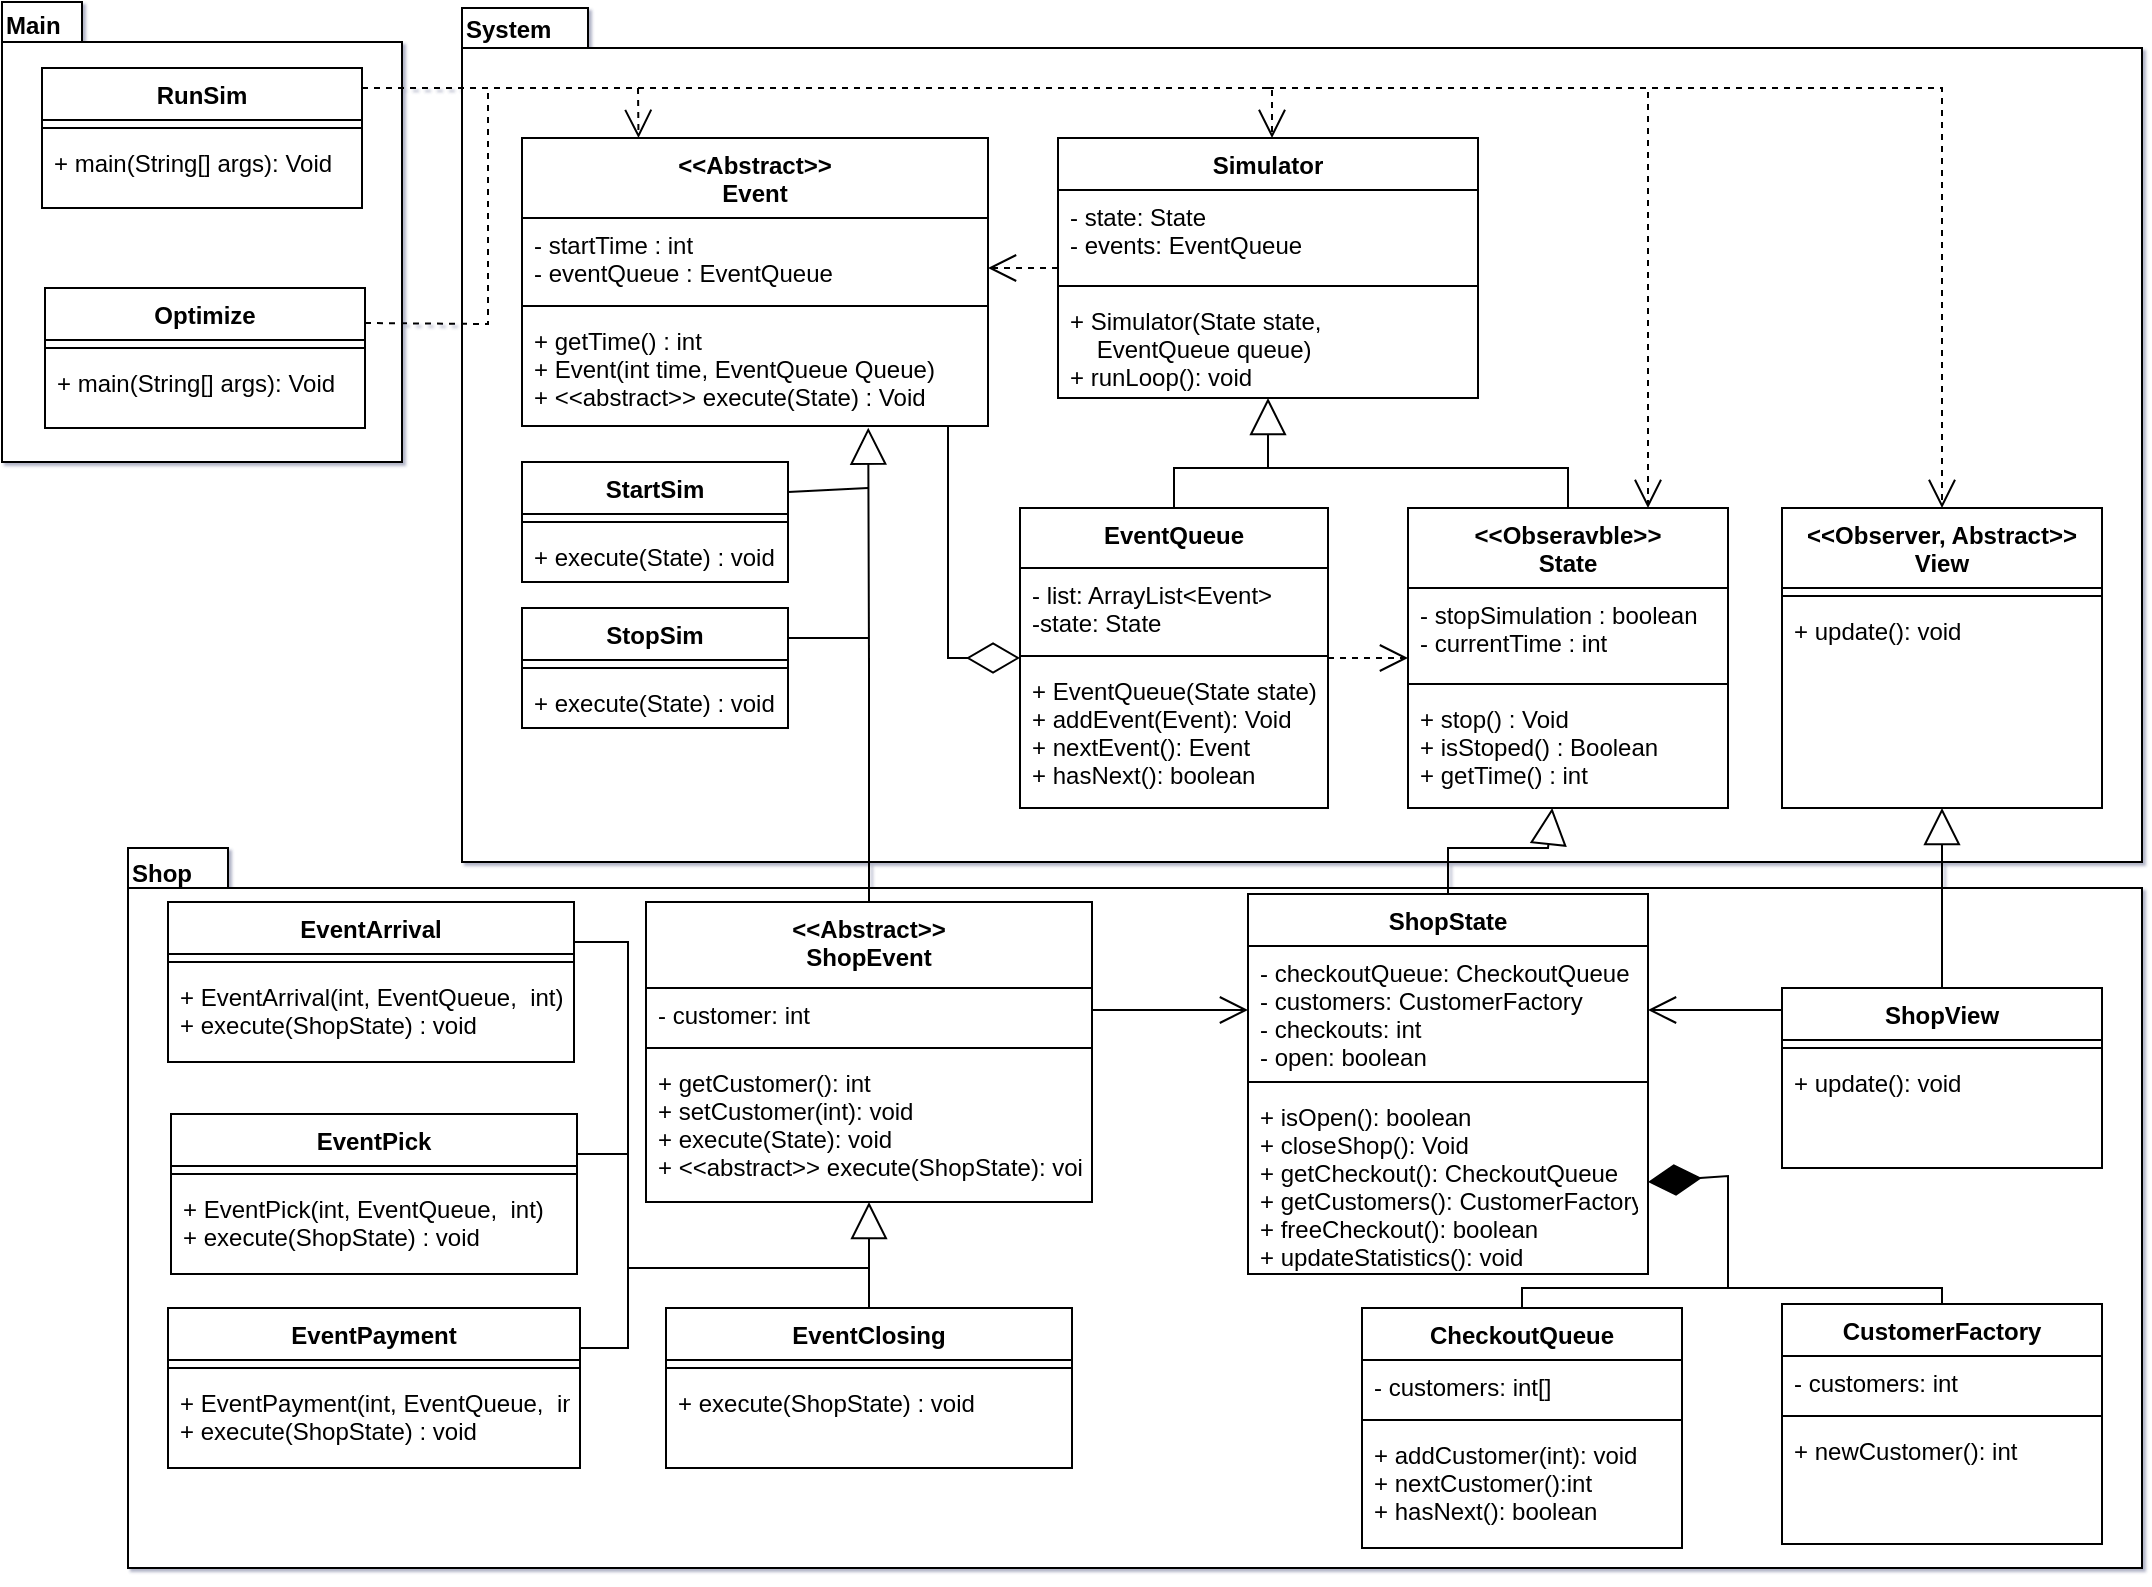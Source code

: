 <mxfile version="20.8.23" type="device"><diagram id="C5RBs43oDa-KdzZeNtuy" name="Page-1"><mxGraphModel dx="924" dy="494" grid="1" gridSize="10" guides="1" tooltips="1" connect="1" arrows="1" fold="1" page="1" pageScale="1" pageWidth="1169" pageHeight="827" math="0" shadow="1"><root><mxCell id="WIyWlLk6GJQsqaUBKTNV-0"/><mxCell id="WIyWlLk6GJQsqaUBKTNV-1" parent="WIyWlLk6GJQsqaUBKTNV-0"/><mxCell id="YLRPy9Vwm_R-fYZFnZfL-16" value="&lt;div align=&quot;left&quot;&gt;Main&lt;/div&gt;&lt;div align=&quot;left&quot;&gt;&lt;br&gt;&lt;/div&gt;&lt;div align=&quot;left&quot;&gt;&lt;br&gt;&lt;/div&gt;&lt;div align=&quot;left&quot;&gt;&lt;br&gt;&lt;/div&gt;&lt;div align=&quot;left&quot;&gt;&lt;br&gt;&lt;/div&gt;&lt;div align=&quot;left&quot;&gt;&lt;br&gt;&lt;/div&gt;&lt;div align=&quot;left&quot;&gt;&lt;br&gt;&lt;/div&gt;&lt;div&gt;&lt;br&gt;&lt;/div&gt;&lt;div&gt;&lt;br&gt;&lt;/div&gt;&lt;div&gt;&lt;br&gt;&lt;/div&gt;&lt;div&gt;&lt;br&gt;&lt;/div&gt;&lt;div&gt;&lt;br&gt;&lt;/div&gt;&lt;div&gt;&lt;br&gt;&lt;/div&gt;&lt;div&gt;&lt;br&gt;&lt;/div&gt;&lt;div&gt;&lt;br&gt;&lt;/div&gt;&lt;div&gt;&lt;br&gt;&lt;/div&gt;" style="shape=folder;fontStyle=1;spacingTop=10;tabWidth=40;tabHeight=20;tabPosition=left;html=1;align=left;" parent="WIyWlLk6GJQsqaUBKTNV-1" vertex="1"><mxGeometry x="57" y="17" width="200" height="230" as="geometry"/></mxCell><mxCell id="YLRPy9Vwm_R-fYZFnZfL-15" value="&lt;div align=&quot;left&quot;&gt;Shop&lt;br&gt;&lt;/div&gt;&lt;div align=&quot;left&quot;&gt;&lt;br&gt;&lt;/div&gt;&lt;div align=&quot;left&quot;&gt;&lt;br&gt;&lt;/div&gt;&lt;div align=&quot;left&quot;&gt;&lt;br&gt;&lt;/div&gt;&lt;div align=&quot;left&quot;&gt;&lt;br&gt;&lt;/div&gt;&lt;div align=&quot;left&quot;&gt;&lt;br&gt;&lt;/div&gt;&lt;div align=&quot;left&quot;&gt;&lt;br&gt;&lt;/div&gt;&lt;div align=&quot;left&quot;&gt;&lt;br&gt;&lt;/div&gt;&lt;div align=&quot;left&quot;&gt;&lt;br&gt;&lt;/div&gt;&lt;div align=&quot;left&quot;&gt;&lt;br&gt;&lt;/div&gt;&lt;div align=&quot;left&quot;&gt;&lt;br&gt;&lt;/div&gt;&lt;div align=&quot;left&quot;&gt;&lt;br&gt;&lt;/div&gt;&lt;div align=&quot;left&quot;&gt;&lt;br&gt;&lt;/div&gt;&lt;div align=&quot;left&quot;&gt;&lt;br&gt;&lt;/div&gt;&lt;div align=&quot;left&quot;&gt;&lt;br&gt;&lt;/div&gt;&lt;div align=&quot;left&quot;&gt;&lt;br&gt;&lt;/div&gt;&lt;div align=&quot;left&quot;&gt;&lt;br&gt;&lt;/div&gt;&lt;div align=&quot;left&quot;&gt;&lt;br&gt;&lt;/div&gt;&lt;div align=&quot;left&quot;&gt;&lt;br&gt;&lt;/div&gt;&lt;div align=&quot;left&quot;&gt;&lt;br&gt;&lt;/div&gt;&lt;div align=&quot;left&quot;&gt;&lt;br&gt;&lt;/div&gt;&lt;div align=&quot;left&quot;&gt;&lt;br&gt;&lt;/div&gt;&lt;div align=&quot;left&quot;&gt;&lt;br&gt;&lt;/div&gt;&lt;div align=&quot;left&quot;&gt;&lt;br&gt;&lt;/div&gt;&lt;div align=&quot;left&quot;&gt;&lt;br&gt;&lt;/div&gt;" style="shape=folder;fontStyle=1;spacingTop=10;tabWidth=50;tabHeight=20;tabPosition=left;html=1;align=left;" parent="WIyWlLk6GJQsqaUBKTNV-1" vertex="1"><mxGeometry x="120" y="440" width="1007" height="360" as="geometry"/></mxCell><mxCell id="Uis7Gt27PWJQKcqrfa5W-74" value="&lt;div align=&quot;left&quot;&gt;System&lt;/div&gt;&lt;div align=&quot;left&quot;&gt;&lt;br&gt;&lt;/div&gt;&lt;div align=&quot;left&quot;&gt;&lt;br&gt;&lt;/div&gt;&lt;div align=&quot;left&quot;&gt;&lt;br&gt;&lt;/div&gt;&lt;div align=&quot;left&quot;&gt;&lt;br&gt;&lt;/div&gt;&lt;div align=&quot;left&quot;&gt;&lt;br&gt;&lt;/div&gt;&lt;div align=&quot;left&quot;&gt;&lt;br&gt;&lt;/div&gt;&lt;div align=&quot;left&quot;&gt;&lt;br&gt;&lt;/div&gt;&lt;div align=&quot;left&quot;&gt;&lt;br&gt;&lt;/div&gt;&lt;div align=&quot;left&quot;&gt;&lt;br&gt;&lt;/div&gt;&lt;div align=&quot;left&quot;&gt;&lt;br&gt;&lt;/div&gt;&lt;div align=&quot;left&quot;&gt;&lt;br&gt;&lt;/div&gt;&lt;div align=&quot;left&quot;&gt;&lt;br&gt;&lt;/div&gt;&lt;div align=&quot;left&quot;&gt;&lt;br&gt;&lt;/div&gt;&lt;div align=&quot;left&quot;&gt;&lt;br&gt;&lt;/div&gt;&lt;div align=&quot;left&quot;&gt;&lt;br&gt;&lt;/div&gt;&lt;div align=&quot;left&quot;&gt;&lt;br&gt;&lt;/div&gt;&lt;div align=&quot;left&quot;&gt;&lt;br&gt;&lt;/div&gt;&lt;div align=&quot;left&quot;&gt;&lt;br&gt;&lt;/div&gt;&lt;div align=&quot;left&quot;&gt;&lt;br&gt;&lt;/div&gt;&lt;div align=&quot;left&quot;&gt;&lt;br&gt;&lt;/div&gt;&lt;div align=&quot;left&quot;&gt;&lt;br&gt;&lt;/div&gt;&lt;div align=&quot;left&quot;&gt;&lt;br&gt;&lt;/div&gt;&lt;div align=&quot;left&quot;&gt;&lt;br&gt;&lt;/div&gt;&lt;div align=&quot;left&quot;&gt;&lt;br&gt;&lt;/div&gt;&lt;div align=&quot;left&quot;&gt;&lt;br&gt;&lt;/div&gt;&lt;div align=&quot;left&quot;&gt;&lt;br&gt;&lt;/div&gt;&lt;div align=&quot;left&quot;&gt;&lt;br&gt;&lt;/div&gt;&lt;div align=&quot;left&quot;&gt;&lt;br&gt;&lt;/div&gt;&lt;div align=&quot;left&quot;&gt;&lt;br&gt;&lt;/div&gt;" style="shape=folder;fontStyle=1;spacingTop=10;tabWidth=63;tabHeight=20;tabPosition=left;html=1;align=left;" parent="WIyWlLk6GJQsqaUBKTNV-1" vertex="1"><mxGeometry x="287" y="20" width="840" height="427" as="geometry"/></mxCell><mxCell id="Uis7Gt27PWJQKcqrfa5W-1" value="Simulator" style="swimlane;fontStyle=1;align=center;verticalAlign=top;childLayout=stackLayout;horizontal=1;startSize=26;horizontalStack=0;resizeParent=1;resizeParentMax=0;resizeLast=0;collapsible=1;marginBottom=0;" parent="WIyWlLk6GJQsqaUBKTNV-1" vertex="1"><mxGeometry x="585" y="85" width="210" height="130" as="geometry"/></mxCell><mxCell id="Uis7Gt27PWJQKcqrfa5W-2" value="- state: State&#xA;- events: EventQueue" style="text;strokeColor=none;fillColor=none;align=left;verticalAlign=top;spacingLeft=4;spacingRight=4;overflow=hidden;rotatable=0;points=[[0,0.5],[1,0.5]];portConstraint=eastwest;" parent="Uis7Gt27PWJQKcqrfa5W-1" vertex="1"><mxGeometry y="26" width="210" height="44" as="geometry"/></mxCell><mxCell id="Uis7Gt27PWJQKcqrfa5W-3" value="" style="line;strokeWidth=1;fillColor=none;align=left;verticalAlign=middle;spacingTop=-1;spacingLeft=3;spacingRight=3;rotatable=0;labelPosition=right;points=[];portConstraint=eastwest;strokeColor=inherit;" parent="Uis7Gt27PWJQKcqrfa5W-1" vertex="1"><mxGeometry y="70" width="210" height="8" as="geometry"/></mxCell><mxCell id="Uis7Gt27PWJQKcqrfa5W-4" value="+ Simulator(State state, &#xA;    EventQueue queue)&#xA;+ runLoop(): void" style="text;strokeColor=none;fillColor=none;align=left;verticalAlign=top;spacingLeft=4;spacingRight=4;overflow=hidden;rotatable=0;points=[[0,0.5],[1,0.5]];portConstraint=eastwest;" parent="Uis7Gt27PWJQKcqrfa5W-1" vertex="1"><mxGeometry y="78" width="210" height="52" as="geometry"/></mxCell><mxCell id="Uis7Gt27PWJQKcqrfa5W-5" value="EventQueue" style="swimlane;fontStyle=1;align=center;verticalAlign=top;childLayout=stackLayout;horizontal=1;startSize=30;horizontalStack=0;resizeParent=1;resizeParentMax=0;resizeLast=0;collapsible=1;marginBottom=0;" parent="WIyWlLk6GJQsqaUBKTNV-1" vertex="1"><mxGeometry x="566" y="270" width="154" height="150" as="geometry"/></mxCell><mxCell id="Uis7Gt27PWJQKcqrfa5W-6" value="- list: ArrayList&lt;Event&gt;&#xA;-state: State" style="text;strokeColor=none;fillColor=none;align=left;verticalAlign=top;spacingLeft=4;spacingRight=4;overflow=hidden;rotatable=0;points=[[0,0.5],[1,0.5]];portConstraint=eastwest;" parent="Uis7Gt27PWJQKcqrfa5W-5" vertex="1"><mxGeometry y="30" width="154" height="40" as="geometry"/></mxCell><mxCell id="Uis7Gt27PWJQKcqrfa5W-7" value="" style="line;strokeWidth=1;fillColor=none;align=left;verticalAlign=middle;spacingTop=-1;spacingLeft=3;spacingRight=3;rotatable=0;labelPosition=right;points=[];portConstraint=eastwest;strokeColor=inherit;" parent="Uis7Gt27PWJQKcqrfa5W-5" vertex="1"><mxGeometry y="70" width="154" height="8" as="geometry"/></mxCell><mxCell id="Uis7Gt27PWJQKcqrfa5W-8" value="+ EventQueue(State state)&#xA;+ addEvent(Event): Void&#xA;+ nextEvent(): Event&#xA;+ hasNext(): boolean" style="text;strokeColor=none;fillColor=none;align=left;verticalAlign=top;spacingLeft=4;spacingRight=4;overflow=hidden;rotatable=0;points=[[0,0.5],[1,0.5]];portConstraint=eastwest;" parent="Uis7Gt27PWJQKcqrfa5W-5" vertex="1"><mxGeometry y="78" width="154" height="72" as="geometry"/></mxCell><mxCell id="Uis7Gt27PWJQKcqrfa5W-9" value="&lt;&lt;Abstract&gt;&gt;&#xA;Event" style="swimlane;fontStyle=1;align=center;verticalAlign=top;childLayout=stackLayout;horizontal=1;startSize=40;horizontalStack=0;resizeParent=1;resizeParentMax=0;resizeLast=0;collapsible=1;marginBottom=0;" parent="WIyWlLk6GJQsqaUBKTNV-1" vertex="1"><mxGeometry x="317" y="85" width="233" height="144" as="geometry"/></mxCell><mxCell id="Uis7Gt27PWJQKcqrfa5W-10" value="- startTime : int&#xA;- eventQueue : EventQueue" style="text;strokeColor=none;fillColor=none;align=left;verticalAlign=top;spacingLeft=4;spacingRight=4;overflow=hidden;rotatable=0;points=[[0,0.5],[1,0.5]];portConstraint=eastwest;" parent="Uis7Gt27PWJQKcqrfa5W-9" vertex="1"><mxGeometry y="40" width="233" height="40" as="geometry"/></mxCell><mxCell id="Uis7Gt27PWJQKcqrfa5W-11" value="" style="line;strokeWidth=1;fillColor=none;align=left;verticalAlign=middle;spacingTop=-1;spacingLeft=3;spacingRight=3;rotatable=0;labelPosition=right;points=[];portConstraint=eastwest;strokeColor=inherit;" parent="Uis7Gt27PWJQKcqrfa5W-9" vertex="1"><mxGeometry y="80" width="233" height="8" as="geometry"/></mxCell><mxCell id="Uis7Gt27PWJQKcqrfa5W-12" value="+ getTime() : int&#xA;+ Event(int time, EventQueue Queue)&#xA;+ &lt;&lt;abstract&gt;&gt; execute(State) : Void" style="text;strokeColor=none;fillColor=none;align=left;verticalAlign=top;spacingLeft=4;spacingRight=4;overflow=hidden;rotatable=0;points=[[0,0.5],[1,0.5]];portConstraint=eastwest;" parent="Uis7Gt27PWJQKcqrfa5W-9" vertex="1"><mxGeometry y="88" width="233" height="56" as="geometry"/></mxCell><mxCell id="Uis7Gt27PWJQKcqrfa5W-16" value="" style="endArrow=diamondThin;endFill=0;endSize=24;html=1;rounded=0;edgeStyle=orthogonalEdgeStyle;" parent="WIyWlLk6GJQsqaUBKTNV-1" source="Uis7Gt27PWJQKcqrfa5W-9" target="Uis7Gt27PWJQKcqrfa5W-5" edge="1"><mxGeometry width="160" relative="1" as="geometry"><mxPoint x="557" y="115" as="sourcePoint"/><mxPoint x="497" y="237" as="targetPoint"/><Array as="points"><mxPoint x="530" y="345"/></Array></mxGeometry></mxCell><mxCell id="Uis7Gt27PWJQKcqrfa5W-55" value="&lt;&lt;Obseravble&gt;&gt;&#xA;State" style="swimlane;fontStyle=1;align=center;verticalAlign=top;childLayout=stackLayout;horizontal=1;startSize=40;horizontalStack=0;resizeParent=1;resizeParentMax=0;resizeLast=0;collapsible=1;marginBottom=0;" parent="WIyWlLk6GJQsqaUBKTNV-1" vertex="1"><mxGeometry x="760" y="270" width="160" height="150" as="geometry"><mxRectangle x="550" y="200" width="130" height="40" as="alternateBounds"/></mxGeometry></mxCell><mxCell id="Uis7Gt27PWJQKcqrfa5W-56" value="- stopSimulation : boolean&#xA;- currentTime : int" style="text;strokeColor=none;fillColor=none;align=left;verticalAlign=top;spacingLeft=4;spacingRight=4;overflow=hidden;rotatable=0;points=[[0,0.5],[1,0.5]];portConstraint=eastwest;" parent="Uis7Gt27PWJQKcqrfa5W-55" vertex="1"><mxGeometry y="40" width="160" height="44" as="geometry"/></mxCell><mxCell id="Uis7Gt27PWJQKcqrfa5W-57" value="" style="line;strokeWidth=1;fillColor=none;align=left;verticalAlign=middle;spacingTop=-1;spacingLeft=3;spacingRight=3;rotatable=0;labelPosition=right;points=[];portConstraint=eastwest;strokeColor=inherit;" parent="Uis7Gt27PWJQKcqrfa5W-55" vertex="1"><mxGeometry y="84" width="160" height="8" as="geometry"/></mxCell><mxCell id="Uis7Gt27PWJQKcqrfa5W-58" value="+ stop() : Void&#xA;+ isStoped() : Boolean&#xA;+ getTime() : int" style="text;strokeColor=none;fillColor=none;align=left;verticalAlign=top;spacingLeft=4;spacingRight=4;overflow=hidden;rotatable=0;points=[[0,0.5],[1,0.5]];portConstraint=eastwest;" parent="Uis7Gt27PWJQKcqrfa5W-55" vertex="1"><mxGeometry y="92" width="160" height="58" as="geometry"/></mxCell><mxCell id="Uis7Gt27PWJQKcqrfa5W-67" value="&lt;&lt;Observer, Abstract&gt;&gt;&#xA;View" style="swimlane;fontStyle=1;align=center;verticalAlign=top;childLayout=stackLayout;horizontal=1;startSize=40;horizontalStack=0;resizeParent=1;resizeParentMax=0;resizeLast=0;collapsible=1;marginBottom=0;" parent="WIyWlLk6GJQsqaUBKTNV-1" vertex="1"><mxGeometry x="947" y="270" width="160" height="150" as="geometry"/></mxCell><mxCell id="Uis7Gt27PWJQKcqrfa5W-69" value="" style="line;strokeWidth=1;fillColor=none;align=left;verticalAlign=middle;spacingTop=-1;spacingLeft=3;spacingRight=3;rotatable=0;labelPosition=right;points=[];portConstraint=eastwest;strokeColor=inherit;" parent="Uis7Gt27PWJQKcqrfa5W-67" vertex="1"><mxGeometry y="40" width="160" height="8" as="geometry"/></mxCell><mxCell id="Uis7Gt27PWJQKcqrfa5W-70" value="+ update(): void" style="text;strokeColor=none;fillColor=none;align=left;verticalAlign=top;spacingLeft=4;spacingRight=4;overflow=hidden;rotatable=0;points=[[0,0.5],[1,0.5]];portConstraint=eastwest;" parent="Uis7Gt27PWJQKcqrfa5W-67" vertex="1"><mxGeometry y="48" width="160" height="102" as="geometry"/></mxCell><mxCell id="Uis7Gt27PWJQKcqrfa5W-80" value="ShopState" style="swimlane;fontStyle=1;align=center;verticalAlign=top;childLayout=stackLayout;horizontal=1;startSize=26;horizontalStack=0;resizeParent=1;resizeParentMax=0;resizeLast=0;collapsible=1;marginBottom=0;" parent="WIyWlLk6GJQsqaUBKTNV-1" vertex="1"><mxGeometry x="680" y="463" width="200" height="190" as="geometry"/></mxCell><mxCell id="Uis7Gt27PWJQKcqrfa5W-81" value="- checkoutQueue: CheckoutQueue&#xA;- customers: CustomerFactory&#xA;- checkouts: int&#xA;- open: boolean" style="text;strokeColor=none;fillColor=none;align=left;verticalAlign=top;spacingLeft=4;spacingRight=4;overflow=hidden;rotatable=0;points=[[0,0.5],[1,0.5]];portConstraint=eastwest;" parent="Uis7Gt27PWJQKcqrfa5W-80" vertex="1"><mxGeometry y="26" width="200" height="64" as="geometry"/></mxCell><mxCell id="Uis7Gt27PWJQKcqrfa5W-82" value="" style="line;strokeWidth=1;fillColor=none;align=left;verticalAlign=middle;spacingTop=-1;spacingLeft=3;spacingRight=3;rotatable=0;labelPosition=right;points=[];portConstraint=eastwest;strokeColor=inherit;" parent="Uis7Gt27PWJQKcqrfa5W-80" vertex="1"><mxGeometry y="90" width="200" height="8" as="geometry"/></mxCell><mxCell id="Uis7Gt27PWJQKcqrfa5W-83" value="+ isOpen(): boolean&#xA;+ closeShop(): Void&#xA;+ getCheckout(): CheckoutQueue&#xA;+ getCustomers(): CustomerFactory&#xA;+ freeCheckout(): boolean&#xA;+ updateStatistics(): void" style="text;strokeColor=none;fillColor=none;align=left;verticalAlign=top;spacingLeft=4;spacingRight=4;overflow=hidden;rotatable=0;points=[[0,0.5],[1,0.5]];portConstraint=eastwest;" parent="Uis7Gt27PWJQKcqrfa5W-80" vertex="1"><mxGeometry y="98" width="200" height="92" as="geometry"/></mxCell><mxCell id="Uis7Gt27PWJQKcqrfa5W-85" value="CheckoutQueue" style="swimlane;fontStyle=1;align=center;verticalAlign=top;childLayout=stackLayout;horizontal=1;startSize=26;horizontalStack=0;resizeParent=1;resizeParentMax=0;resizeLast=0;collapsible=1;marginBottom=0;" parent="WIyWlLk6GJQsqaUBKTNV-1" vertex="1"><mxGeometry x="737" y="670" width="160" height="120" as="geometry"/></mxCell><mxCell id="Uis7Gt27PWJQKcqrfa5W-86" value="- customers: int[]" style="text;strokeColor=none;fillColor=none;align=left;verticalAlign=top;spacingLeft=4;spacingRight=4;overflow=hidden;rotatable=0;points=[[0,0.5],[1,0.5]];portConstraint=eastwest;" parent="Uis7Gt27PWJQKcqrfa5W-85" vertex="1"><mxGeometry y="26" width="160" height="26" as="geometry"/></mxCell><mxCell id="Uis7Gt27PWJQKcqrfa5W-87" value="" style="line;strokeWidth=1;fillColor=none;align=left;verticalAlign=middle;spacingTop=-1;spacingLeft=3;spacingRight=3;rotatable=0;labelPosition=right;points=[];portConstraint=eastwest;strokeColor=inherit;" parent="Uis7Gt27PWJQKcqrfa5W-85" vertex="1"><mxGeometry y="52" width="160" height="8" as="geometry"/></mxCell><mxCell id="Uis7Gt27PWJQKcqrfa5W-88" value="+ addCustomer(int): void&#xA;+ nextCustomer():int&#xA;+ hasNext(): boolean" style="text;strokeColor=none;fillColor=none;align=left;verticalAlign=top;spacingLeft=4;spacingRight=4;overflow=hidden;rotatable=0;points=[[0,0.5],[1,0.5]];portConstraint=eastwest;" parent="Uis7Gt27PWJQKcqrfa5W-85" vertex="1"><mxGeometry y="60" width="160" height="60" as="geometry"/></mxCell><mxCell id="Uis7Gt27PWJQKcqrfa5W-91" value="RunSim" style="swimlane;fontStyle=1;align=center;verticalAlign=top;childLayout=stackLayout;horizontal=1;startSize=26;horizontalStack=0;resizeParent=1;resizeParentMax=0;resizeLast=0;collapsible=1;marginBottom=0;" parent="WIyWlLk6GJQsqaUBKTNV-1" vertex="1"><mxGeometry x="77" y="50" width="160" height="70" as="geometry"/></mxCell><mxCell id="Uis7Gt27PWJQKcqrfa5W-93" value="" style="line;strokeWidth=1;fillColor=none;align=left;verticalAlign=middle;spacingTop=-1;spacingLeft=3;spacingRight=3;rotatable=0;labelPosition=right;points=[];portConstraint=eastwest;strokeColor=inherit;" parent="Uis7Gt27PWJQKcqrfa5W-91" vertex="1"><mxGeometry y="26" width="160" height="8" as="geometry"/></mxCell><mxCell id="Uis7Gt27PWJQKcqrfa5W-94" value="+ main(String[] args): Void&#xA;" style="text;strokeColor=none;fillColor=none;align=left;verticalAlign=top;spacingLeft=4;spacingRight=4;overflow=hidden;rotatable=0;points=[[0,0.5],[1,0.5]];portConstraint=eastwest;" parent="Uis7Gt27PWJQKcqrfa5W-91" vertex="1"><mxGeometry y="34" width="160" height="36" as="geometry"/></mxCell><mxCell id="Uis7Gt27PWJQKcqrfa5W-97" value="ShopView" style="swimlane;fontStyle=1;align=center;verticalAlign=top;childLayout=stackLayout;horizontal=1;startSize=26;horizontalStack=0;resizeParent=1;resizeParentMax=0;resizeLast=0;collapsible=1;marginBottom=0;" parent="WIyWlLk6GJQsqaUBKTNV-1" vertex="1"><mxGeometry x="947" y="510" width="160" height="90" as="geometry"/></mxCell><mxCell id="Uis7Gt27PWJQKcqrfa5W-99" value="" style="line;strokeWidth=1;fillColor=none;align=left;verticalAlign=middle;spacingTop=-1;spacingLeft=3;spacingRight=3;rotatable=0;labelPosition=right;points=[];portConstraint=eastwest;strokeColor=inherit;" parent="Uis7Gt27PWJQKcqrfa5W-97" vertex="1"><mxGeometry y="26" width="160" height="8" as="geometry"/></mxCell><mxCell id="Uis7Gt27PWJQKcqrfa5W-100" value="+ update(): void" style="text;strokeColor=none;fillColor=none;align=left;verticalAlign=top;spacingLeft=4;spacingRight=4;overflow=hidden;rotatable=0;points=[[0,0.5],[1,0.5]];portConstraint=eastwest;" parent="Uis7Gt27PWJQKcqrfa5W-97" vertex="1"><mxGeometry y="34" width="160" height="56" as="geometry"/></mxCell><mxCell id="Uis7Gt27PWJQKcqrfa5W-101" value="Extends" style="endArrow=block;endSize=16;endFill=0;html=1;rounded=0;exitX=0.5;exitY=0;exitDx=0;exitDy=0;textOpacity=0;" parent="WIyWlLk6GJQsqaUBKTNV-1" source="Uis7Gt27PWJQKcqrfa5W-97" target="Uis7Gt27PWJQKcqrfa5W-67" edge="1"><mxGeometry width="160" relative="1" as="geometry"><mxPoint x="1437" y="540" as="sourcePoint"/><mxPoint x="1597" y="540" as="targetPoint"/></mxGeometry></mxCell><mxCell id="YLRPy9Vwm_R-fYZFnZfL-3" value="Use" style="endArrow=open;endSize=12;dashed=1;html=1;rounded=0;textOpacity=0;edgeStyle=orthogonalEdgeStyle;" parent="WIyWlLk6GJQsqaUBKTNV-1" source="Uis7Gt27PWJQKcqrfa5W-1" target="Uis7Gt27PWJQKcqrfa5W-9" edge="1"><mxGeometry width="160" relative="1" as="geometry"><mxPoint x="367" y="237" as="sourcePoint"/><mxPoint x="67" y="207" as="targetPoint"/><Array as="points"><mxPoint x="430" y="140"/></Array></mxGeometry></mxCell><mxCell id="YLRPy9Vwm_R-fYZFnZfL-4" value="Use" style="endArrow=open;endSize=12;dashed=1;html=1;rounded=0;textOpacity=0;edgeStyle=orthogonalEdgeStyle;" parent="WIyWlLk6GJQsqaUBKTNV-1" source="Uis7Gt27PWJQKcqrfa5W-91" target="Uis7Gt27PWJQKcqrfa5W-1" edge="1"><mxGeometry width="160" relative="1" as="geometry"><mxPoint x="237" y="47" as="sourcePoint"/><mxPoint x="527" y="237" as="targetPoint"/><Array as="points"><mxPoint x="692" y="60"/></Array></mxGeometry></mxCell><mxCell id="YLRPy9Vwm_R-fYZFnZfL-18" value="CustomerFactory" style="swimlane;fontStyle=1;align=center;verticalAlign=top;childLayout=stackLayout;horizontal=1;startSize=26;horizontalStack=0;resizeParent=1;resizeParentMax=0;resizeLast=0;collapsible=1;marginBottom=0;" parent="WIyWlLk6GJQsqaUBKTNV-1" vertex="1"><mxGeometry x="947" y="668" width="160" height="120" as="geometry"/></mxCell><mxCell id="YLRPy9Vwm_R-fYZFnZfL-19" value="- customers: int" style="text;strokeColor=none;fillColor=none;align=left;verticalAlign=top;spacingLeft=4;spacingRight=4;overflow=hidden;rotatable=0;points=[[0,0.5],[1,0.5]];portConstraint=eastwest;" parent="YLRPy9Vwm_R-fYZFnZfL-18" vertex="1"><mxGeometry y="26" width="160" height="26" as="geometry"/></mxCell><mxCell id="YLRPy9Vwm_R-fYZFnZfL-20" value="" style="line;strokeWidth=1;fillColor=none;align=left;verticalAlign=middle;spacingTop=-1;spacingLeft=3;spacingRight=3;rotatable=0;labelPosition=right;points=[];portConstraint=eastwest;strokeColor=inherit;" parent="YLRPy9Vwm_R-fYZFnZfL-18" vertex="1"><mxGeometry y="52" width="160" height="8" as="geometry"/></mxCell><mxCell id="YLRPy9Vwm_R-fYZFnZfL-21" value="+ newCustomer(): int" style="text;strokeColor=none;fillColor=none;align=left;verticalAlign=top;spacingLeft=4;spacingRight=4;overflow=hidden;rotatable=0;points=[[0,0.5],[1,0.5]];portConstraint=eastwest;" parent="YLRPy9Vwm_R-fYZFnZfL-18" vertex="1"><mxGeometry y="60" width="160" height="60" as="geometry"/></mxCell><mxCell id="YLRPy9Vwm_R-fYZFnZfL-23" value="" style="endArrow=open;endFill=1;endSize=12;html=1;rounded=0;entryX=1;entryY=0.5;entryDx=0;entryDy=0;edgeStyle=elbowEdgeStyle;elbow=vertical;" parent="WIyWlLk6GJQsqaUBKTNV-1" source="Uis7Gt27PWJQKcqrfa5W-97" target="Uis7Gt27PWJQKcqrfa5W-81" edge="1"><mxGeometry width="160" relative="1" as="geometry"><mxPoint x="817" y="680" as="sourcePoint"/><mxPoint x="890" y="555" as="targetPoint"/></mxGeometry></mxCell><mxCell id="YLRPy9Vwm_R-fYZFnZfL-25" value="" style="endArrow=open;endFill=1;endSize=12;html=1;rounded=0;entryX=0;entryY=0.5;entryDx=0;entryDy=0;edgeStyle=elbowEdgeStyle;elbow=vertical;" parent="WIyWlLk6GJQsqaUBKTNV-1" source="0BIZqdqJhfIHor20uVsq-0" target="Uis7Gt27PWJQKcqrfa5W-81" edge="1"><mxGeometry width="160" relative="1" as="geometry"><mxPoint x="600" y="521" as="sourcePoint"/><mxPoint x="1197" y="600" as="targetPoint"/></mxGeometry></mxCell><mxCell id="YLRPy9Vwm_R-fYZFnZfL-46" value="Optimize" style="swimlane;fontStyle=1;align=center;verticalAlign=top;childLayout=stackLayout;horizontal=1;startSize=26;horizontalStack=0;resizeParent=1;resizeParentMax=0;resizeLast=0;collapsible=1;marginBottom=0;" parent="WIyWlLk6GJQsqaUBKTNV-1" vertex="1"><mxGeometry x="78.5" y="160" width="160" height="70" as="geometry"/></mxCell><mxCell id="YLRPy9Vwm_R-fYZFnZfL-47" value="" style="line;strokeWidth=1;fillColor=none;align=left;verticalAlign=middle;spacingTop=-1;spacingLeft=3;spacingRight=3;rotatable=0;labelPosition=right;points=[];portConstraint=eastwest;strokeColor=inherit;" parent="YLRPy9Vwm_R-fYZFnZfL-46" vertex="1"><mxGeometry y="26" width="160" height="8" as="geometry"/></mxCell><mxCell id="YLRPy9Vwm_R-fYZFnZfL-48" value="+ main(String[] args): Void&#xA;" style="text;strokeColor=none;fillColor=none;align=left;verticalAlign=top;spacingLeft=4;spacingRight=4;overflow=hidden;rotatable=0;points=[[0,0.5],[1,0.5]];portConstraint=eastwest;" parent="YLRPy9Vwm_R-fYZFnZfL-46" vertex="1"><mxGeometry y="34" width="160" height="36" as="geometry"/></mxCell><mxCell id="448L8v_ShYavht3nEeR1-10" value="EventArrival" style="swimlane;fontStyle=1;align=center;verticalAlign=top;childLayout=stackLayout;horizontal=1;startSize=26;horizontalStack=0;resizeParent=1;resizeParentMax=0;resizeLast=0;collapsible=1;marginBottom=0;" parent="WIyWlLk6GJQsqaUBKTNV-1" vertex="1"><mxGeometry x="140" y="467" width="203" height="80" as="geometry"/></mxCell><mxCell id="448L8v_ShYavht3nEeR1-12" value="" style="line;strokeWidth=1;fillColor=none;align=left;verticalAlign=middle;spacingTop=-1;spacingLeft=3;spacingRight=3;rotatable=0;labelPosition=right;points=[];portConstraint=eastwest;strokeColor=inherit;" parent="448L8v_ShYavht3nEeR1-10" vertex="1"><mxGeometry y="26" width="203" height="8" as="geometry"/></mxCell><mxCell id="448L8v_ShYavht3nEeR1-13" value="+ EventArrival(int, EventQueue,  int)&#xA;+ execute(ShopState) : void" style="text;strokeColor=none;fillColor=none;align=left;verticalAlign=top;spacingLeft=4;spacingRight=4;overflow=hidden;rotatable=0;points=[[0,0.5],[1,0.5]];portConstraint=eastwest;" parent="448L8v_ShYavht3nEeR1-10" vertex="1"><mxGeometry y="34" width="203" height="46" as="geometry"/></mxCell><mxCell id="448L8v_ShYavht3nEeR1-16" value="EventPick" style="swimlane;fontStyle=1;align=center;verticalAlign=top;childLayout=stackLayout;horizontal=1;startSize=26;horizontalStack=0;resizeParent=1;resizeParentMax=0;resizeLast=0;collapsible=1;marginBottom=0;" parent="WIyWlLk6GJQsqaUBKTNV-1" vertex="1"><mxGeometry x="141.5" y="573" width="203" height="80" as="geometry"/></mxCell><mxCell id="448L8v_ShYavht3nEeR1-18" value="" style="line;strokeWidth=1;fillColor=none;align=left;verticalAlign=middle;spacingTop=-1;spacingLeft=3;spacingRight=3;rotatable=0;labelPosition=right;points=[];portConstraint=eastwest;strokeColor=inherit;" parent="448L8v_ShYavht3nEeR1-16" vertex="1"><mxGeometry y="26" width="203" height="8" as="geometry"/></mxCell><mxCell id="448L8v_ShYavht3nEeR1-19" value="+ EventPick(int, EventQueue,  int)&#xA;+ execute(ShopState) : void" style="text;strokeColor=none;fillColor=none;align=left;verticalAlign=top;spacingLeft=4;spacingRight=4;overflow=hidden;rotatable=0;points=[[0,0.5],[1,0.5]];portConstraint=eastwest;" parent="448L8v_ShYavht3nEeR1-16" vertex="1"><mxGeometry y="34" width="203" height="46" as="geometry"/></mxCell><mxCell id="448L8v_ShYavht3nEeR1-20" value="EventPayment" style="swimlane;fontStyle=1;align=center;verticalAlign=top;childLayout=stackLayout;horizontal=1;startSize=26;horizontalStack=0;resizeParent=1;resizeParentMax=0;resizeLast=0;collapsible=1;marginBottom=0;" parent="WIyWlLk6GJQsqaUBKTNV-1" vertex="1"><mxGeometry x="140" y="670" width="206" height="80" as="geometry"/></mxCell><mxCell id="448L8v_ShYavht3nEeR1-22" value="" style="line;strokeWidth=1;fillColor=none;align=left;verticalAlign=middle;spacingTop=-1;spacingLeft=3;spacingRight=3;rotatable=0;labelPosition=right;points=[];portConstraint=eastwest;strokeColor=inherit;" parent="448L8v_ShYavht3nEeR1-20" vertex="1"><mxGeometry y="26" width="206" height="8" as="geometry"/></mxCell><mxCell id="448L8v_ShYavht3nEeR1-23" value="+ EventPayment(int, EventQueue,  int)&#xA;+ execute(ShopState) : void" style="text;strokeColor=none;fillColor=none;align=left;verticalAlign=top;spacingLeft=4;spacingRight=4;overflow=hidden;rotatable=0;points=[[0,0.5],[1,0.5]];portConstraint=eastwest;" parent="448L8v_ShYavht3nEeR1-20" vertex="1"><mxGeometry y="34" width="206" height="46" as="geometry"/></mxCell><mxCell id="448L8v_ShYavht3nEeR1-24" value="EventClosing" style="swimlane;fontStyle=1;align=center;verticalAlign=top;childLayout=stackLayout;horizontal=1;startSize=26;horizontalStack=0;resizeParent=1;resizeParentMax=0;resizeLast=0;collapsible=1;marginBottom=0;" parent="WIyWlLk6GJQsqaUBKTNV-1" vertex="1"><mxGeometry x="389" y="670" width="203" height="80" as="geometry"/></mxCell><mxCell id="448L8v_ShYavht3nEeR1-26" value="" style="line;strokeWidth=1;fillColor=none;align=left;verticalAlign=middle;spacingTop=-1;spacingLeft=3;spacingRight=3;rotatable=0;labelPosition=right;points=[];portConstraint=eastwest;strokeColor=inherit;" parent="448L8v_ShYavht3nEeR1-24" vertex="1"><mxGeometry y="26" width="203" height="8" as="geometry"/></mxCell><mxCell id="448L8v_ShYavht3nEeR1-27" value="+ execute(ShopState) : void" style="text;strokeColor=none;fillColor=none;align=left;verticalAlign=top;spacingLeft=4;spacingRight=4;overflow=hidden;rotatable=0;points=[[0,0.5],[1,0.5]];portConstraint=eastwest;" parent="448L8v_ShYavht3nEeR1-24" vertex="1"><mxGeometry y="34" width="203" height="46" as="geometry"/></mxCell><mxCell id="448L8v_ShYavht3nEeR1-29" value="" style="endArrow=block;endSize=16;endFill=0;html=1;rounded=0;entryX=0.743;entryY=1.015;entryDx=0;entryDy=0;entryPerimeter=0;edgeStyle=orthogonalEdgeStyle;" parent="WIyWlLk6GJQsqaUBKTNV-1" target="Uis7Gt27PWJQKcqrfa5W-12" edge="1" source="0BIZqdqJhfIHor20uVsq-0"><mxGeometry width="160" relative="1" as="geometry"><mxPoint x="490" y="520" as="sourcePoint"/><mxPoint x="620" y="460" as="targetPoint"/><Array as="points"/></mxGeometry></mxCell><mxCell id="448L8v_ShYavht3nEeR1-30" value="" style="endArrow=none;html=1;rounded=0;exitX=1;exitY=0.25;exitDx=0;exitDy=0;" parent="WIyWlLk6GJQsqaUBKTNV-1" source="0BIZqdqJhfIHor20uVsq-9" edge="1"><mxGeometry width="50" height="50" relative="1" as="geometry"><mxPoint x="437" y="357" as="sourcePoint"/><mxPoint x="490" y="260" as="targetPoint"/></mxGeometry></mxCell><mxCell id="448L8v_ShYavht3nEeR1-31" value="" style="endArrow=none;html=1;rounded=0;exitX=1;exitY=0.25;exitDx=0;exitDy=0;" parent="WIyWlLk6GJQsqaUBKTNV-1" source="0BIZqdqJhfIHor20uVsq-12" edge="1"><mxGeometry width="50" height="50" relative="1" as="geometry"><mxPoint x="437" y="416.0" as="sourcePoint"/><mxPoint x="490" y="335" as="targetPoint"/></mxGeometry></mxCell><mxCell id="F9oT5EeiKZbabNWgcuaX-1" value="" style="endArrow=diamondThin;endFill=1;endSize=24;html=1;rounded=0;entryX=1;entryY=0.5;entryDx=0;entryDy=0;exitX=0.5;exitY=0;exitDx=0;exitDy=0;" parent="WIyWlLk6GJQsqaUBKTNV-1" source="YLRPy9Vwm_R-fYZFnZfL-18" target="Uis7Gt27PWJQKcqrfa5W-83" edge="1"><mxGeometry width="160" relative="1" as="geometry"><mxPoint x="760" y="610" as="sourcePoint"/><mxPoint x="920" y="610" as="targetPoint"/><Array as="points"><mxPoint x="1027" y="660"/><mxPoint x="920" y="660"/><mxPoint x="920" y="604"/></Array></mxGeometry></mxCell><mxCell id="F9oT5EeiKZbabNWgcuaX-2" value="" style="endArrow=none;html=1;rounded=0;exitX=0.5;exitY=0;exitDx=0;exitDy=0;" parent="WIyWlLk6GJQsqaUBKTNV-1" source="Uis7Gt27PWJQKcqrfa5W-85" edge="1"><mxGeometry width="50" height="50" relative="1" as="geometry"><mxPoint x="820" y="630" as="sourcePoint"/><mxPoint x="920" y="660" as="targetPoint"/><Array as="points"><mxPoint x="817" y="660"/></Array></mxGeometry></mxCell><mxCell id="F9oT5EeiKZbabNWgcuaX-3" value="" style="endArrow=none;dashed=1;html=1;rounded=0;exitX=1;exitY=0.25;exitDx=0;exitDy=0;" parent="WIyWlLk6GJQsqaUBKTNV-1" source="YLRPy9Vwm_R-fYZFnZfL-46" edge="1"><mxGeometry width="50" height="50" relative="1" as="geometry"><mxPoint x="610" y="180" as="sourcePoint"/><mxPoint x="300" y="60" as="targetPoint"/><Array as="points"><mxPoint x="300" y="178"/></Array></mxGeometry></mxCell><mxCell id="F9oT5EeiKZbabNWgcuaX-4" value="Use" style="endArrow=open;endSize=12;dashed=1;html=1;rounded=0;entryX=0.25;entryY=0;entryDx=0;entryDy=0;textOpacity=0;" parent="WIyWlLk6GJQsqaUBKTNV-1" target="Uis7Gt27PWJQKcqrfa5W-9" edge="1"><mxGeometry width="160" relative="1" as="geometry"><mxPoint x="375" y="60" as="sourcePoint"/><mxPoint x="710" y="160" as="targetPoint"/></mxGeometry></mxCell><mxCell id="F9oT5EeiKZbabNWgcuaX-5" value="Use" style="endArrow=open;endSize=12;dashed=1;html=1;rounded=0;entryX=0.75;entryY=0;entryDx=0;entryDy=0;textOpacity=0;edgeStyle=elbowEdgeStyle;" parent="WIyWlLk6GJQsqaUBKTNV-1" target="Uis7Gt27PWJQKcqrfa5W-55" edge="1"><mxGeometry x="-0.003" width="160" relative="1" as="geometry"><mxPoint x="870" y="60" as="sourcePoint"/><mxPoint x="710" y="160" as="targetPoint"/><mxPoint as="offset"/><Array as="points"><mxPoint x="880" y="160"/></Array></mxGeometry></mxCell><mxCell id="F9oT5EeiKZbabNWgcuaX-6" value="Use" style="endArrow=open;endSize=12;dashed=1;html=1;rounded=0;entryX=0.5;entryY=0;entryDx=0;entryDy=0;textOpacity=0;" parent="WIyWlLk6GJQsqaUBKTNV-1" target="Uis7Gt27PWJQKcqrfa5W-67" edge="1"><mxGeometry x="-0.001" width="160" relative="1" as="geometry"><mxPoint x="690" y="60" as="sourcePoint"/><mxPoint x="840" y="160" as="targetPoint"/><Array as="points"><mxPoint x="1027" y="60"/></Array><mxPoint as="offset"/></mxGeometry></mxCell><mxCell id="F9oT5EeiKZbabNWgcuaX-10" value="Extends" style="endArrow=block;endSize=16;endFill=0;html=1;rounded=0;exitX=0.5;exitY=0;exitDx=0;exitDy=0;textOpacity=0;" parent="WIyWlLk6GJQsqaUBKTNV-1" source="Uis7Gt27PWJQKcqrfa5W-80" target="Uis7Gt27PWJQKcqrfa5W-55" edge="1"><mxGeometry width="160" relative="1" as="geometry"><mxPoint x="690" y="460" as="sourcePoint"/><mxPoint x="850" y="460" as="targetPoint"/><Array as="points"><mxPoint x="780" y="440"/><mxPoint x="830" y="440"/></Array></mxGeometry></mxCell><mxCell id="0" value="" style="endArrow=open;endSize=12;dashed=1;html=1;rounded=0;" parent="WIyWlLk6GJQsqaUBKTNV-1" source="Uis7Gt27PWJQKcqrfa5W-5" target="Uis7Gt27PWJQKcqrfa5W-55" edge="1"><mxGeometry width="160" relative="1" as="geometry"><mxPoint x="700" y="360" as="sourcePoint"/><mxPoint x="860" y="360" as="targetPoint"/></mxGeometry></mxCell><mxCell id="0BIZqdqJhfIHor20uVsq-0" value="&lt;&lt;Abstract&gt;&gt;&#xA;ShopEvent" style="swimlane;fontStyle=1;align=center;verticalAlign=top;childLayout=stackLayout;horizontal=1;startSize=43;horizontalStack=0;resizeParent=1;resizeParentMax=0;resizeLast=0;collapsible=1;marginBottom=0;" vertex="1" parent="WIyWlLk6GJQsqaUBKTNV-1"><mxGeometry x="379" y="467" width="223" height="150" as="geometry"/></mxCell><mxCell id="0BIZqdqJhfIHor20uVsq-1" value="- customer: int" style="text;strokeColor=none;fillColor=none;align=left;verticalAlign=top;spacingLeft=4;spacingRight=4;overflow=hidden;rotatable=0;points=[[0,0.5],[1,0.5]];portConstraint=eastwest;" vertex="1" parent="0BIZqdqJhfIHor20uVsq-0"><mxGeometry y="43" width="223" height="26" as="geometry"/></mxCell><mxCell id="0BIZqdqJhfIHor20uVsq-2" value="" style="line;strokeWidth=1;fillColor=none;align=left;verticalAlign=middle;spacingTop=-1;spacingLeft=3;spacingRight=3;rotatable=0;labelPosition=right;points=[];portConstraint=eastwest;strokeColor=inherit;" vertex="1" parent="0BIZqdqJhfIHor20uVsq-0"><mxGeometry y="69" width="223" height="8" as="geometry"/></mxCell><mxCell id="0BIZqdqJhfIHor20uVsq-3" value="+ getCustomer(): int&#xA;+ setCustomer(int): void&#xA;+ execute(State): void&#xA;+ &lt;&lt;abstract&gt;&gt; execute(ShopState): void&#xA;" style="text;strokeColor=none;fillColor=none;align=left;verticalAlign=top;spacingLeft=4;spacingRight=4;overflow=hidden;rotatable=0;points=[[0,0.5],[1,0.5]];portConstraint=eastwest;" vertex="1" parent="0BIZqdqJhfIHor20uVsq-0"><mxGeometry y="77" width="223" height="73" as="geometry"/></mxCell><mxCell id="0BIZqdqJhfIHor20uVsq-4" value="Extends" style="endArrow=block;endSize=16;endFill=0;html=1;rounded=0;textOpacity=0;" edge="1" parent="WIyWlLk6GJQsqaUBKTNV-1" source="448L8v_ShYavht3nEeR1-24" target="0BIZqdqJhfIHor20uVsq-0"><mxGeometry x="-0.002" width="160" relative="1" as="geometry"><mxPoint x="430" y="600" as="sourcePoint"/><mxPoint x="590" y="600" as="targetPoint"/><mxPoint as="offset"/></mxGeometry></mxCell><mxCell id="0BIZqdqJhfIHor20uVsq-5" value="" style="endArrow=none;html=1;rounded=0;entryX=1;entryY=0.25;entryDx=0;entryDy=0;" edge="1" parent="WIyWlLk6GJQsqaUBKTNV-1" target="448L8v_ShYavht3nEeR1-20"><mxGeometry width="50" height="50" relative="1" as="geometry"><mxPoint x="490" y="650" as="sourcePoint"/><mxPoint x="540" y="570" as="targetPoint"/><Array as="points"><mxPoint x="370" y="650"/><mxPoint x="370" y="690"/></Array></mxGeometry></mxCell><mxCell id="0BIZqdqJhfIHor20uVsq-6" value="" style="endArrow=none;html=1;rounded=0;exitX=1;exitY=0.25;exitDx=0;exitDy=0;" edge="1" parent="WIyWlLk6GJQsqaUBKTNV-1" source="448L8v_ShYavht3nEeR1-16"><mxGeometry width="50" height="50" relative="1" as="geometry"><mxPoint x="380" y="620" as="sourcePoint"/><mxPoint x="370" y="650" as="targetPoint"/><Array as="points"><mxPoint x="370" y="593"/></Array></mxGeometry></mxCell><mxCell id="0BIZqdqJhfIHor20uVsq-7" value="" style="endArrow=none;html=1;rounded=0;exitX=1;exitY=0.25;exitDx=0;exitDy=0;endSize=6;targetPerimeterSpacing=0;" edge="1" parent="WIyWlLk6GJQsqaUBKTNV-1" source="448L8v_ShYavht3nEeR1-10"><mxGeometry width="50" height="50" relative="1" as="geometry"><mxPoint x="380" y="530" as="sourcePoint"/><mxPoint x="370" y="600" as="targetPoint"/><Array as="points"><mxPoint x="370" y="487"/></Array></mxGeometry></mxCell><mxCell id="0BIZqdqJhfIHor20uVsq-9" value="StartSim" style="swimlane;fontStyle=1;align=center;verticalAlign=top;childLayout=stackLayout;horizontal=1;startSize=26;horizontalStack=0;resizeParent=1;resizeParentMax=0;resizeLast=0;collapsible=1;marginBottom=0;" vertex="1" parent="WIyWlLk6GJQsqaUBKTNV-1"><mxGeometry x="317" y="247" width="133" height="60" as="geometry"/></mxCell><mxCell id="0BIZqdqJhfIHor20uVsq-10" value="" style="line;strokeWidth=1;fillColor=none;align=left;verticalAlign=middle;spacingTop=-1;spacingLeft=3;spacingRight=3;rotatable=0;labelPosition=right;points=[];portConstraint=eastwest;strokeColor=inherit;" vertex="1" parent="0BIZqdqJhfIHor20uVsq-9"><mxGeometry y="26" width="133" height="8" as="geometry"/></mxCell><mxCell id="0BIZqdqJhfIHor20uVsq-11" value="+ execute(State) : void" style="text;strokeColor=none;fillColor=none;align=left;verticalAlign=top;spacingLeft=4;spacingRight=4;overflow=hidden;rotatable=0;points=[[0,0.5],[1,0.5]];portConstraint=eastwest;" vertex="1" parent="0BIZqdqJhfIHor20uVsq-9"><mxGeometry y="34" width="133" height="26" as="geometry"/></mxCell><mxCell id="0BIZqdqJhfIHor20uVsq-12" value="StopSim" style="swimlane;fontStyle=1;align=center;verticalAlign=top;childLayout=stackLayout;horizontal=1;startSize=26;horizontalStack=0;resizeParent=1;resizeParentMax=0;resizeLast=0;collapsible=1;marginBottom=0;" vertex="1" parent="WIyWlLk6GJQsqaUBKTNV-1"><mxGeometry x="317" y="320" width="133" height="60" as="geometry"/></mxCell><mxCell id="0BIZqdqJhfIHor20uVsq-13" value="" style="line;strokeWidth=1;fillColor=none;align=left;verticalAlign=middle;spacingTop=-1;spacingLeft=3;spacingRight=3;rotatable=0;labelPosition=right;points=[];portConstraint=eastwest;strokeColor=inherit;" vertex="1" parent="0BIZqdqJhfIHor20uVsq-12"><mxGeometry y="26" width="133" height="8" as="geometry"/></mxCell><mxCell id="0BIZqdqJhfIHor20uVsq-14" value="+ execute(State) : void" style="text;strokeColor=none;fillColor=none;align=left;verticalAlign=top;spacingLeft=4;spacingRight=4;overflow=hidden;rotatable=0;points=[[0,0.5],[1,0.5]];portConstraint=eastwest;" vertex="1" parent="0BIZqdqJhfIHor20uVsq-12"><mxGeometry y="34" width="133" height="26" as="geometry"/></mxCell><mxCell id="0BIZqdqJhfIHor20uVsq-15" value="Extends" style="endArrow=block;endSize=16;endFill=0;html=1;rounded=0;targetPerimeterSpacing=0;exitX=0.5;exitY=0;exitDx=0;exitDy=0;textOpacity=0;" edge="1" parent="WIyWlLk6GJQsqaUBKTNV-1" source="Uis7Gt27PWJQKcqrfa5W-55" target="Uis7Gt27PWJQKcqrfa5W-4"><mxGeometry width="160" relative="1" as="geometry"><mxPoint x="730" y="210" as="sourcePoint"/><mxPoint x="890" y="210" as="targetPoint"/><Array as="points"><mxPoint x="840" y="250"/><mxPoint x="690" y="250"/></Array></mxGeometry></mxCell><mxCell id="0BIZqdqJhfIHor20uVsq-16" value="" style="endArrow=none;html=1;rounded=0;endSize=6;targetPerimeterSpacing=0;exitX=0.5;exitY=0;exitDx=0;exitDy=0;" edge="1" parent="WIyWlLk6GJQsqaUBKTNV-1" source="Uis7Gt27PWJQKcqrfa5W-5"><mxGeometry width="50" height="50" relative="1" as="geometry"><mxPoint x="720" y="300" as="sourcePoint"/><mxPoint x="690" y="250" as="targetPoint"/><Array as="points"><mxPoint x="643" y="250"/></Array></mxGeometry></mxCell></root></mxGraphModel></diagram></mxfile>
